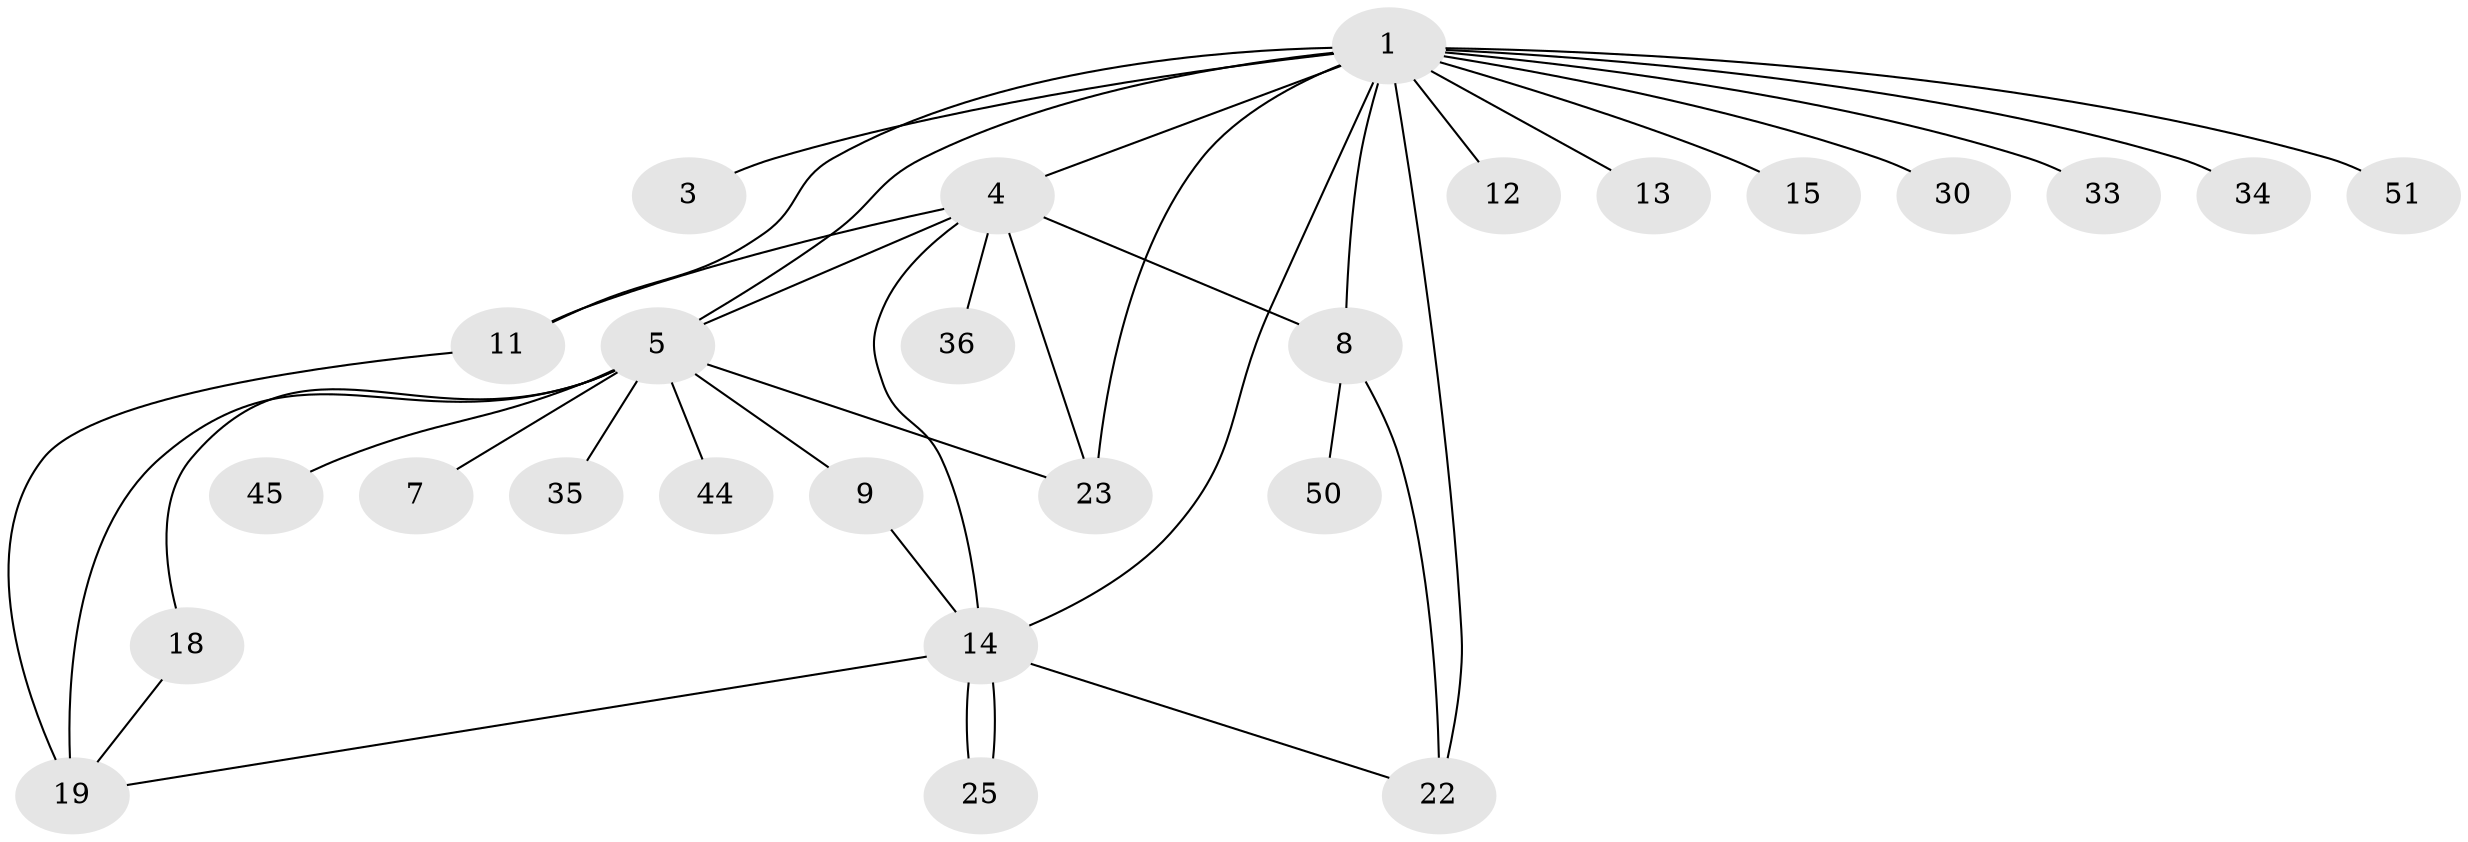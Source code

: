 // original degree distribution, {10: 0.03773584905660377, 2: 0.24528301886792453, 7: 0.03773584905660377, 11: 0.018867924528301886, 1: 0.49056603773584906, 4: 0.05660377358490566, 3: 0.07547169811320754, 6: 0.018867924528301886, 5: 0.018867924528301886}
// Generated by graph-tools (version 1.1) at 2025/14/03/09/25 04:14:35]
// undirected, 26 vertices, 38 edges
graph export_dot {
graph [start="1"]
  node [color=gray90,style=filled];
  1 [super="+28+29+2"];
  3 [super="+16"];
  4;
  5;
  7;
  8 [super="+17+39+40"];
  9 [super="+37+10"];
  11 [super="+32+42+43+49"];
  12;
  13;
  14 [super="+24+31+48+21"];
  15;
  18;
  19 [super="+20"];
  22 [super="+47"];
  23 [super="+26"];
  25;
  30;
  33;
  34;
  35;
  36;
  44;
  45;
  50 [super="+52"];
  51;
  1 -- 4;
  1 -- 12;
  1 -- 13;
  1 -- 15;
  1 -- 22;
  1 -- 33;
  1 -- 51;
  1 -- 34;
  1 -- 3;
  1 -- 5;
  1 -- 8;
  1 -- 11;
  1 -- 14;
  1 -- 23;
  1 -- 30;
  4 -- 5;
  4 -- 8;
  4 -- 36;
  4 -- 11;
  4 -- 23;
  4 -- 14;
  5 -- 7;
  5 -- 9;
  5 -- 18;
  5 -- 19 [weight=2];
  5 -- 35;
  5 -- 44;
  5 -- 45;
  5 -- 23;
  8 -- 50;
  8 -- 22;
  9 -- 14;
  11 -- 19;
  14 -- 25;
  14 -- 25;
  14 -- 22;
  14 -- 19;
  18 -- 19;
}
